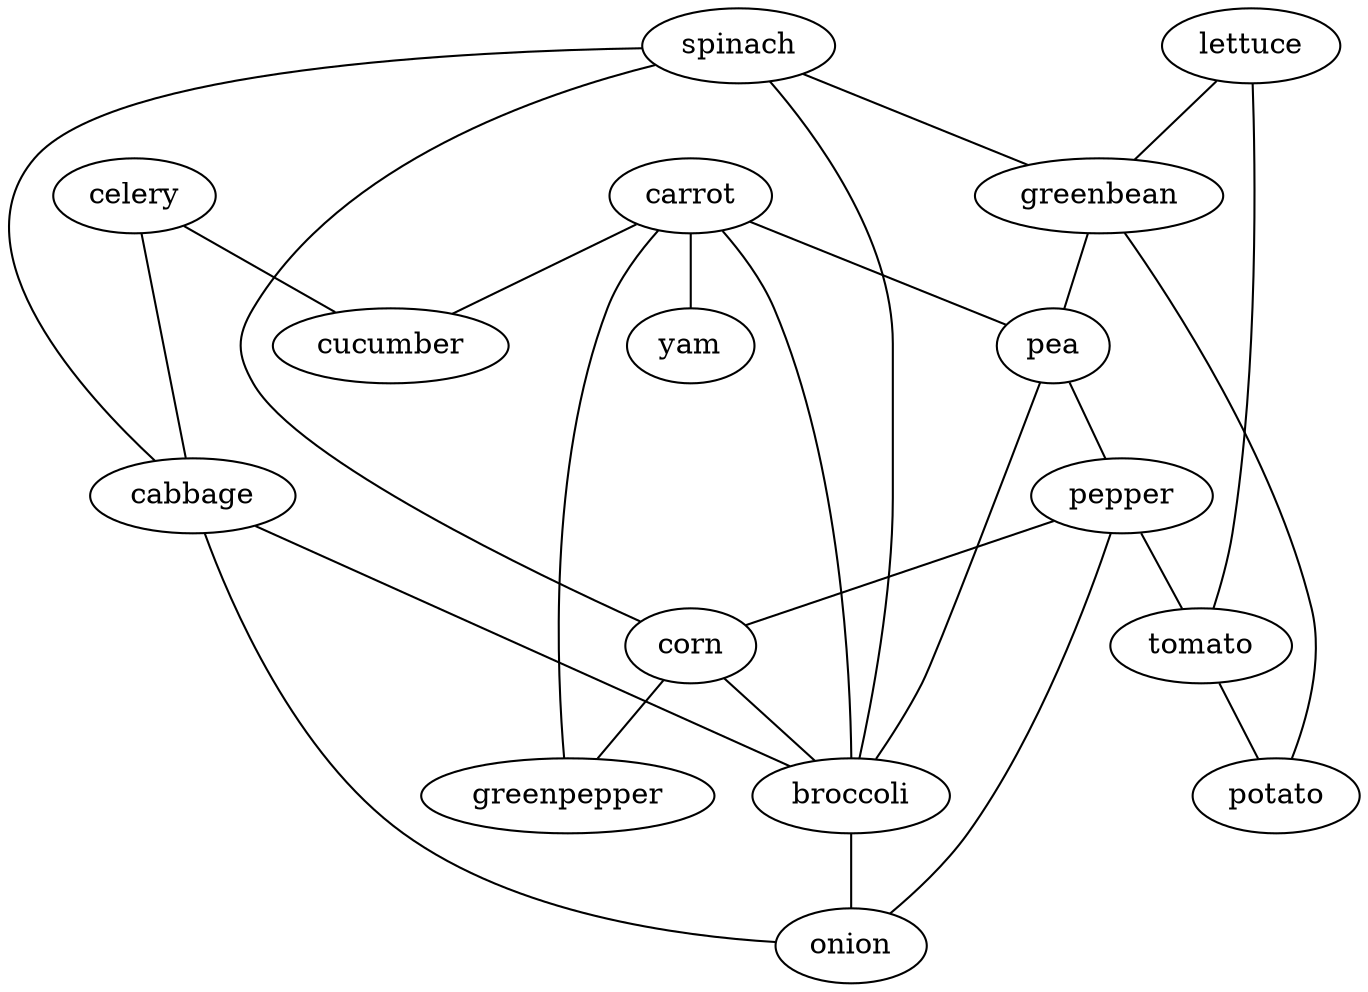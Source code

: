 strict graph G {
lettuce;
carrot;
yam;
spinach;
greenbean;
celery;
pea;
pepper;
corn;
cucumber;
cabbage;
broccoli;
tomato;
onion;
potato;
greenpepper;
lettuce -- tomato  [weight=1];
lettuce -- greenbean  [weight=1];
carrot -- broccoli  [weight=1];
carrot -- yam  [weight=1];
carrot -- cucumber  [weight=1];
carrot -- greenpepper  [weight=1];
carrot -- pea  [weight=1];
spinach -- corn  [weight=1];
spinach -- cabbage  [weight=1];
spinach -- greenbean  [weight=1];
spinach -- broccoli  [weight=1];
greenbean -- potato  [weight=1];
greenbean -- pea  [weight=1];
celery -- cabbage  [weight=1];
celery -- cucumber  [weight=1];
pea -- pepper  [weight=1];
pea -- broccoli  [weight=1];
pepper -- tomato  [weight=1];
pepper -- corn  [weight=1];
pepper -- onion  [weight=1];
corn -- greenpepper  [weight=1];
corn -- broccoli  [weight=1];
cabbage -- onion  [weight=1];
cabbage -- broccoli  [weight=1];
broccoli -- onion  [weight=1];
tomato -- potato  [weight=1];
}
